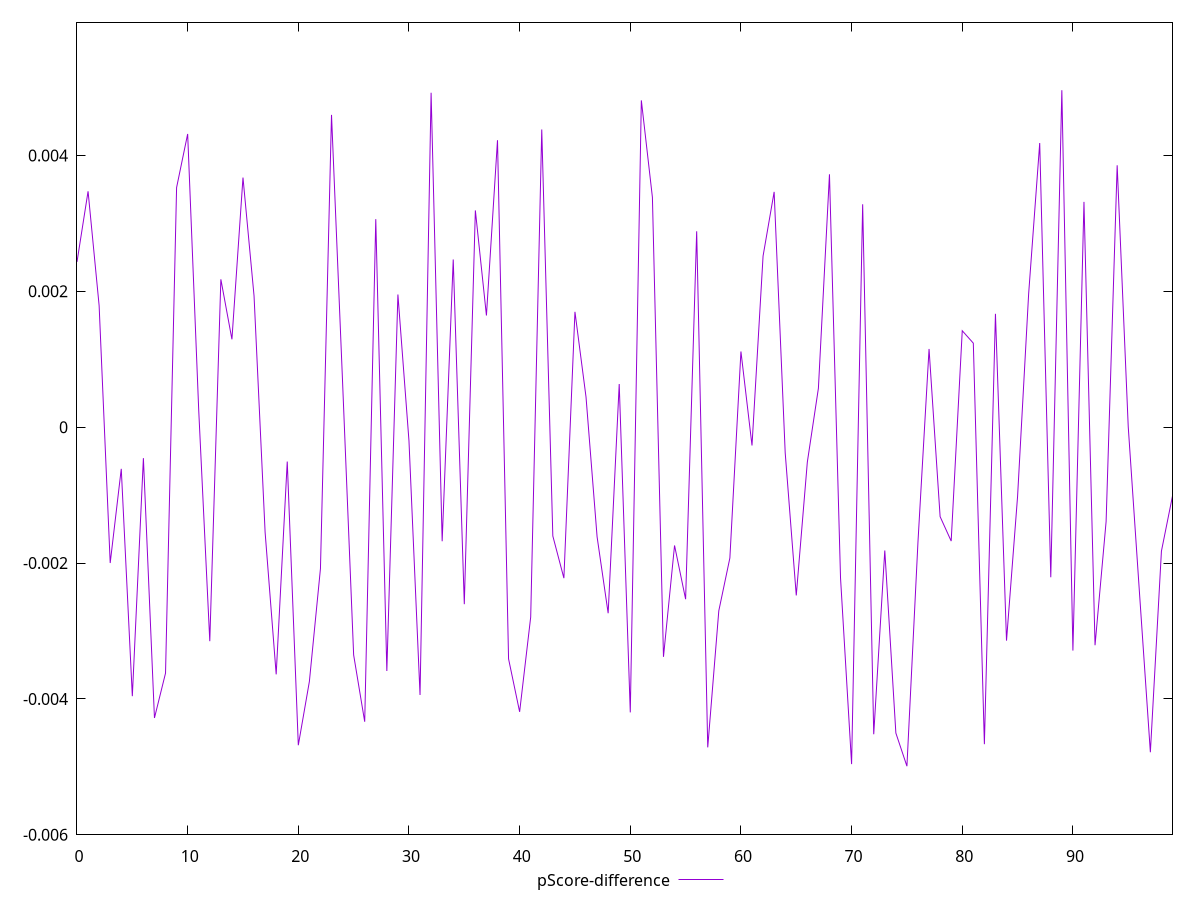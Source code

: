 reset

$pScoreDifference <<EOF
0 0.002432393399643837
1 0.0034716014525503214
2 0.001788037373697704
3 -0.0019995857409501605
4 -0.0006137927275796096
5 -0.0039599517946049545
6 -0.0004561898166081657
7 -0.004280335324035933
8 -0.0036209029104080637
9 0.0035265388798709774
10 0.0043154614887706555
11 0.0002492960924983523
12 -0.0031503304379385533
13 0.002175955021070597
14 0.0012928278920343872
15 0.003673581868908038
16 0.0019307674161875843
17 -0.0015479095868433657
18 -0.0036384352654797447
19 -0.0005064390018165166
20 -0.004681469435644847
21 -0.003743529326959205
22 -0.0020832432252351762
23 0.004596615672766757
24 0.0006631008017147222
25 -0.0033527099348462652
26 -0.0043358789943378495
27 0.003061726893806016
28 -0.003589268331207318
29 0.001952236540879615
30 -0.00020183242660104517
31 -0.003942215199209342
32 0.004922391037179175
33 -0.0016797014719961978
34 0.0024682929360150263
35 -0.0026056830393783037
36 0.0031903035784008327
37 0.0016432142314964926
38 0.004223249934933837
39 -0.0034107438641545196
40 -0.004190401121041909
41 -0.0027959482161593052
42 0.004381215887996781
43 -0.0016019186263047658
44 -0.0022224466590434755
45 0.0016975410831412407
46 0.0004435403580168029
47 -0.001613659213027585
48 -0.002739015174769155
49 0.0006349244808405707
50 -0.004198808097611195
51 0.004809905076992971
52 0.0033820627067207565
53 -0.0033804061236076266
54 -0.0017413758189561146
55 -0.0025322795281940147
56 0.0028830616682725685
57 -0.0047129588789091015
58 -0.0027027689719336667
59 -0.0019258332495004638
60 0.0011137572414059438
61 -0.00026988932293436907
62 0.0025188811479102124
63 0.0034629990557245027
64 -0.000377393127964476
65 -0.002477060154050359
66 -0.0005148396400534994
67 0.0005718137548226254
68 0.003721827560257518
69 -0.002219289074914532
70 -0.004960070591950139
71 0.0032809709692648847
72 -0.004520352968712893
73 -0.0018151576480784914
74 -0.004502224597608961
75 -0.004990313274648606
76 -0.0016848644399010126
77 0.0011511733178329875
78 -0.0013172832499428466
79 -0.0016768922260527175
80 0.0014189451623887739
81 0.0012362772324687188
82 -0.004666442405341142
83 0.0016686043098159131
84 -0.003142195715903684
85 -0.0010199315840184742
86 0.0019617848072298605
87 0.0041820331402214195
88 -0.002209231655074695
89 0.004959155823871408
90 -0.0032889660858532177
91 0.0033162794180732202
92 -0.0032100455815375906
93 -0.001390140482985358
94 0.0038542894869418864
95 0.0000057100303373358585
96 -0.002400928340156816
97 -0.004785031002479567
98 -0.0018248705779319585
99 -0.0010129701217074238
EOF

set key outside below
set xrange [0:99]
set yrange [-0.005990313274648606:0.005959155823871408]
set trange [-0.005990313274648606:0.005959155823871408]
set terminal svg size 640, 500 enhanced background rgb 'white'
set output "report_00019_2021-02-10T18-14-37.922Z//speed-index/samples/pages/pScore-difference/values.svg"

plot $pScoreDifference title "pScore-difference" with line

reset
